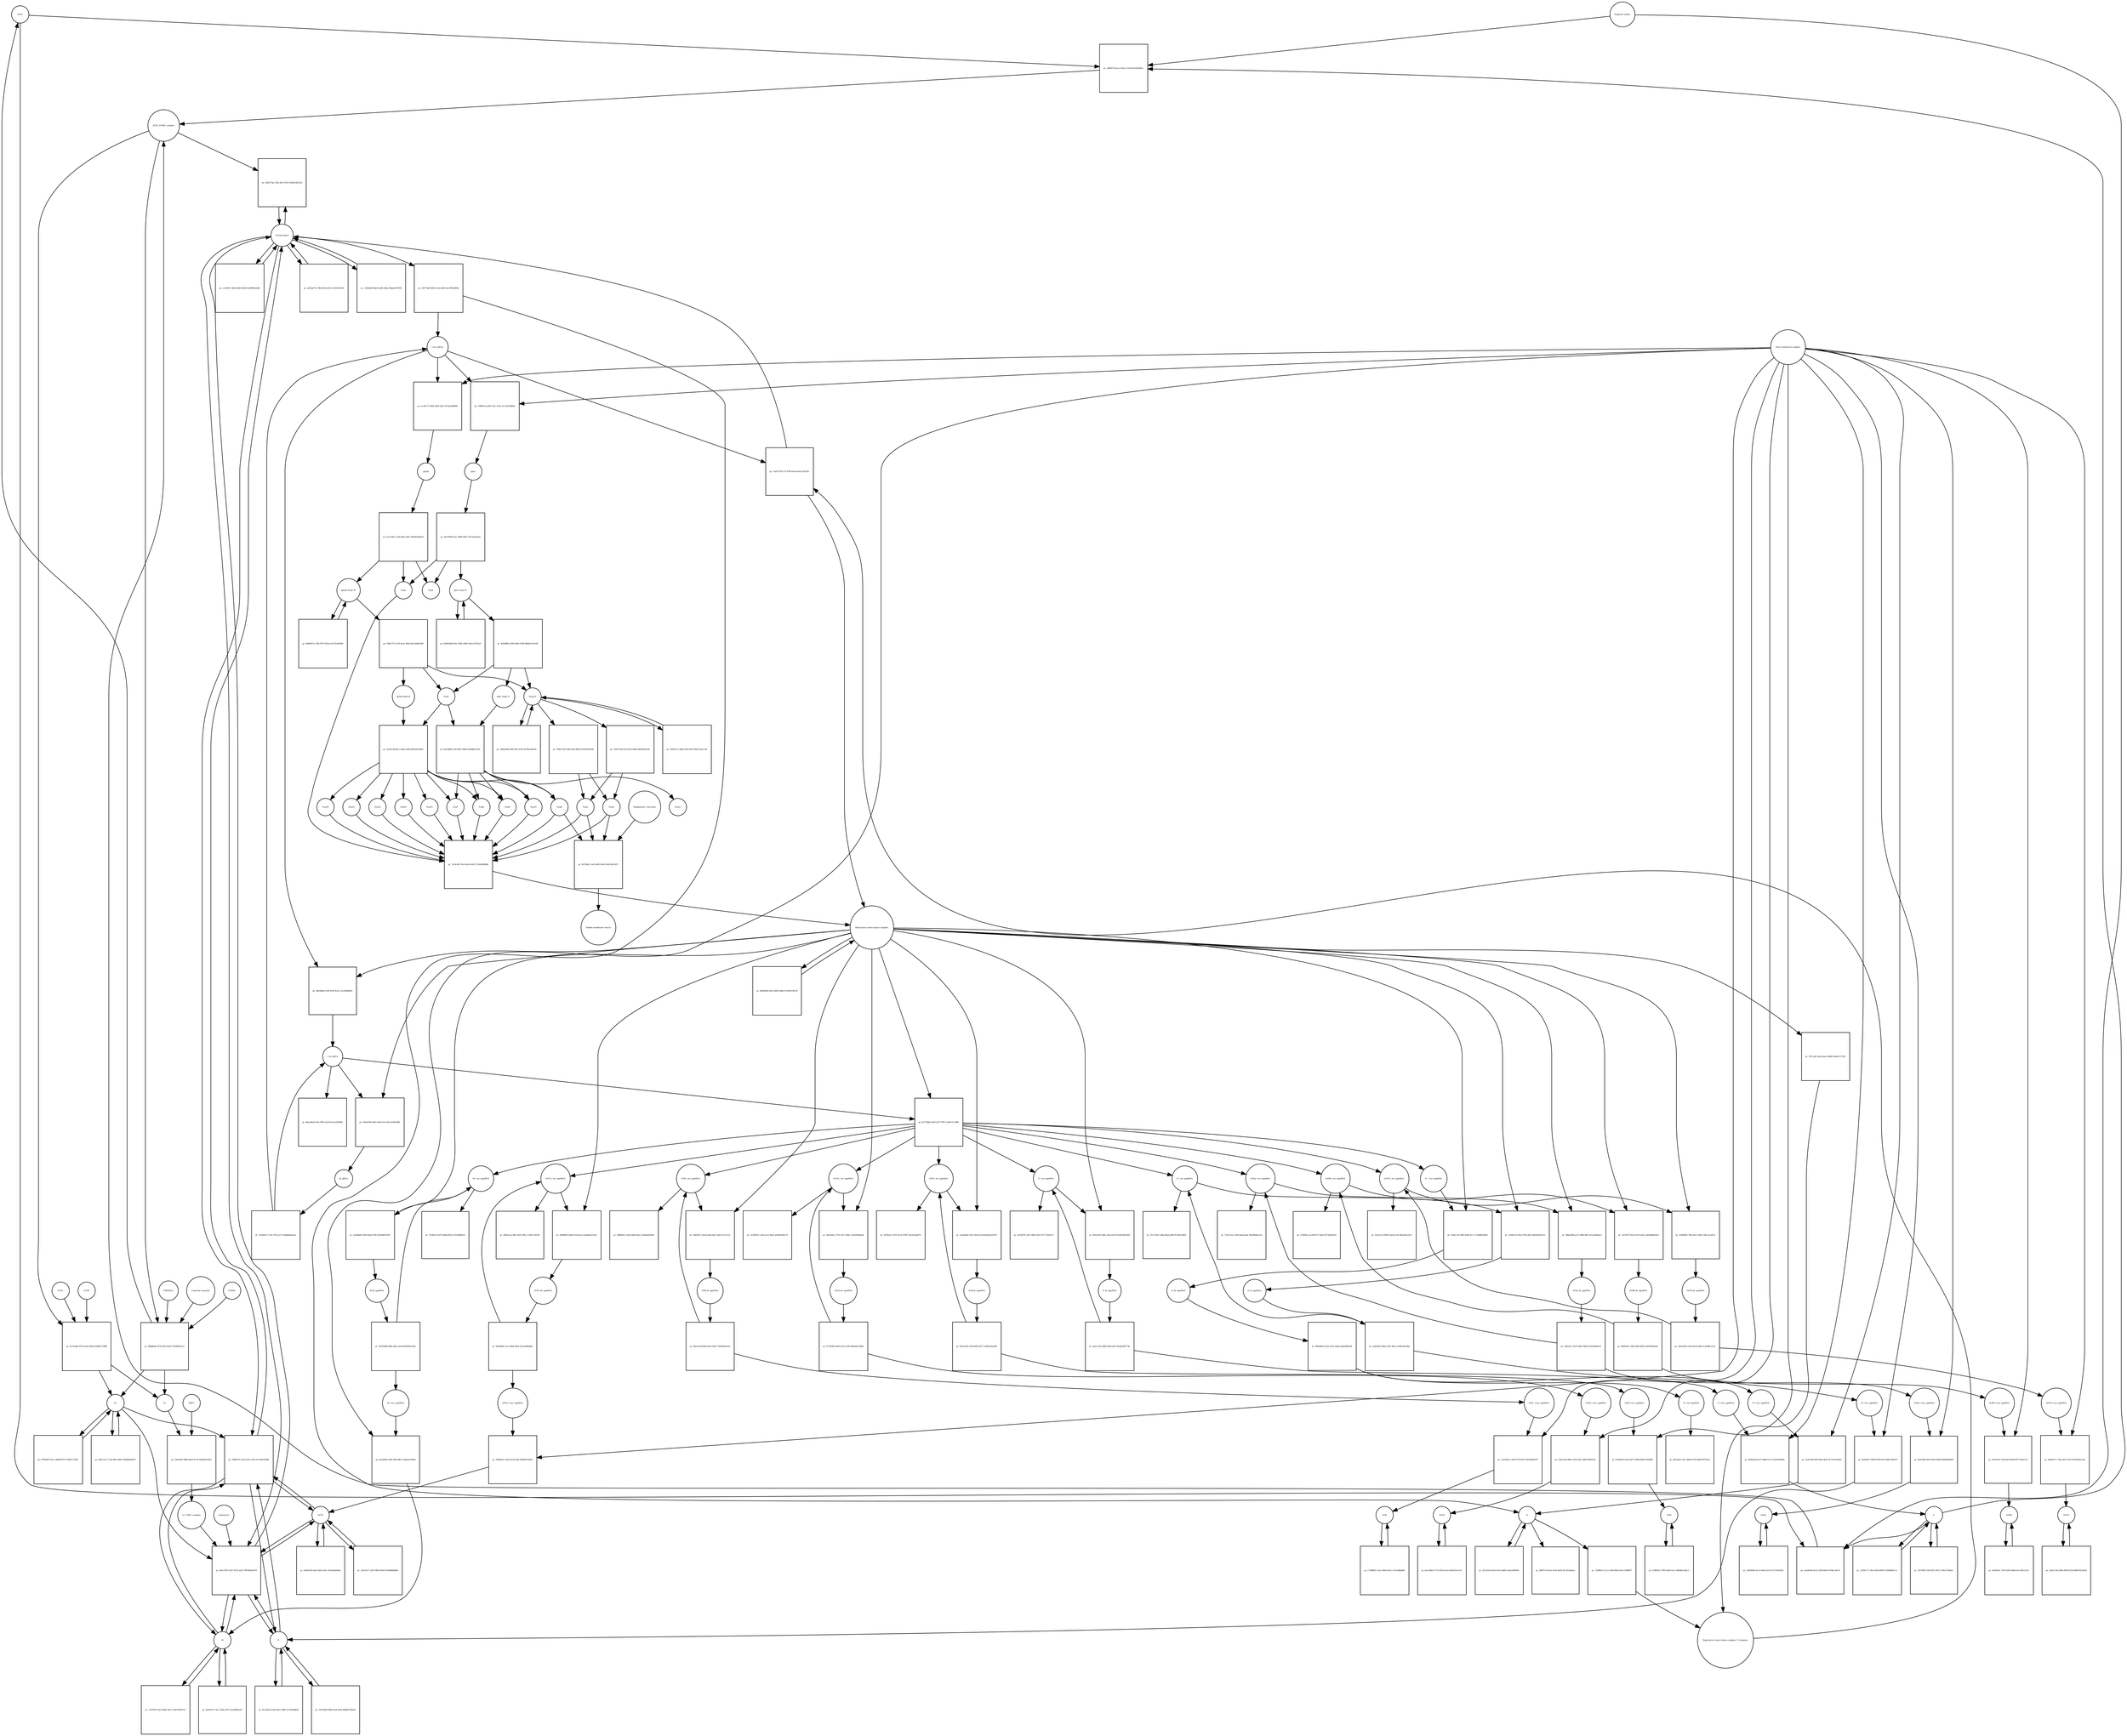 strict digraph  {
ACE2 [annotation="", bipartite=0, cls=macromolecule, fontsize=4, label=ACE2, shape=circle];
"pr_af969734-2ec2-40e3-a759-0431f5d834c1" [annotation="", bipartite=1, cls=process, fontsize=4, label="pr_af969734-2ec2-40e3-a759-0431f5d834c1", shape=square];
"ACE2_SPIKE complex" [annotation="", bipartite=0, cls=complex, fontsize=4, label="ACE2_SPIKE complex", shape=circle];
"Heparan sulfate" [annotation="urn_miriam_obo.chebi_CHEBI%3A28815", bipartite=0, cls="simple chemical", fontsize=4, label="Heparan sulfate", shape=circle];
S [annotation=urn_miriam_uniprot_P0DTC2, bipartite=0, cls=macromolecule, fontsize=4, label=S, shape=circle];
Nucleocapsid [annotation="urn_miriam_obo.go_GO%3A0019013", bipartite=0, cls=complex, fontsize=4, label=Nucleocapsid, shape=circle];
"pr_d3b5c74a-27ba-4fc3-9519-5d36ef3b1520" [annotation="", bipartite=1, cls=process, fontsize=4, label="pr_d3b5c74a-27ba-4fc3-9519-5d36ef3b1520", shape=square];
"pr_81121ddb-2704-4c04-9288-5294d3c73899" [annotation="", bipartite=1, cls=process, fontsize=4, label="pr_81121ddb-2704-4c04-9288-5294d3c73899", shape=square];
S2 [annotation=urn_miriam_interpro_IPR002552, bipartite=0, cls=macromolecule, fontsize=4, label=S2, shape=circle];
CTSB [annotation="", bipartite=0, cls=macromolecule, fontsize=4, label=CTSB, shape=circle];
CTSL [annotation="", bipartite=0, cls=macromolecule, fontsize=4, label=CTSL, shape=circle];
S1 [annotation=urn_miriam_interpro_IPR002551, bipartite=0, cls=macromolecule, fontsize=4, label=S1, shape=circle];
"pr_eaed6c46-be52-429f-bd0e-67f4bcc4fc1f" [annotation="", bipartite=1, cls=process, fontsize=4, label="pr_eaed6c46-be52-429f-bd0e-67f4bcc4fc1f", shape=square];
"pr_665cd705-c827-4703-ae03-7897b6d2a979" [annotation="", bipartite=1, cls=process, fontsize=4, label="pr_665cd705-c827-4703-ae03-7897b6d2a979", shape=square];
cholesterol [annotation="urn_miriam_obo.chebi_CHEBI%3A16113", bipartite=0, cls="simple chemical", fontsize=4, label=cholesterol, shape=circle];
"S1_NRP1 complex" [annotation="", bipartite=0, cls=complex, fontsize=4, label="S1_NRP1 complex", shape=circle];
E [annotation=urn_miriam_uniprot_P0DTC4, bipartite=0, cls=macromolecule, fontsize=4, label=E, shape=circle];
M [annotation=urn_miriam_uniprot_P0DTC5, bipartite=0, cls=macromolecule, fontsize=4, label=M, shape=circle];
Orf7a [annotation=urn_miriam_uniprot_P0DTC7, bipartite=0, cls=macromolecule, fontsize=4, label=Orf7a, shape=circle];
"pr_10577dd9-4842-41cb-a9a9-4ec9953f469d" [annotation="", bipartite=1, cls=process, fontsize=4, label="pr_10577dd9-4842-41cb-a9a9-4ec9953f469d", shape=square];
"(+)ss gRNA" [annotation=urn_miriam_refseq_NC_045512, bipartite=0, cls="nucleic acid feature", fontsize=4, label="(+)ss gRNA", shape=circle];
N [annotation=urn_miriam_uniprot_P0DTC9, bipartite=0, cls="macromolecule multimer", fontsize=4, label=N, shape=circle];
"pr_ae52de70-c780-4e56-ac02-3c922f9cf234" [annotation="", bipartite=1, cls=process, fontsize=4, label="pr_ae52de70-c780-4e56-ac02-3c922f9cf234", shape=square];
"pr_c358b260-0de9-4e06-a9de-296ab4167095" [annotation="", bipartite=1, cls=process, fontsize=4, label="pr_c358b260-0de9-4e06-a9de-296ab4167095", shape=square];
"pr_f40b7c59-fea5-4c8e-bef8-dcc5f33abeac" [annotation="", bipartite=1, cls=process, fontsize=4, label="pr_f40b7c59-fea5-4c8e-bef8-dcc5f33abeac", shape=square];
"pr_d1322acb-f4cd-451a-bb68-caa4ce6f9042" [annotation="", bipartite=1, cls=process, fontsize=4, label="pr_d1322acb-f4cd-451a-bb68-caa4ce6f9042", shape=square];
"N (+)ss sgmRNA" [annotation=urn_miriam_ncbigene_43740575, bipartite=0, cls="nucleic acid feature", fontsize=4, label="N (+)ss sgmRNA", shape=circle];
"pr_21e8c549-9fff-45de-bb2e-9c7615e3e4e2" [annotation="", bipartite=1, cls=process, fontsize=4, label="pr_21e8c549-9fff-45de-bb2e-9c7615e3e4e2", shape=square];
"Host translation complex" [annotation="urn_miriam_obo.go_GO%3A0070992", bipartite=0, cls=complex, fontsize=4, label="Host translation complex", shape=circle];
"pr_cc4b397c-8e9d-4481-9b28-9e3f99bcb428" [annotation="", bipartite=1, cls=process, fontsize=4, label="pr_cc4b397c-8e9d-4481-9b28-9e3f99bcb428", shape=square];
"pr_fdbb8bd9-3476-46cf-93e9-57836f065121" [annotation="", bipartite=1, cls=process, fontsize=4, label="pr_fdbb8bd9-3476-46cf-93e9-57836f065121", shape=square];
FURIN [annotation="", bipartite=0, cls=macromolecule, fontsize=4, label=FURIN, shape=circle];
TMPRSS2 [annotation="", bipartite=0, cls=macromolecule, fontsize=4, label=TMPRSS2, shape=circle];
"Camostat mesylate" [annotation="urn_miriam_pubchem.compound_2536", bipartite=0, cls="simple chemical", fontsize=4, label="Camostat mesylate", shape=circle];
"pr_079ed597-61ec-4688-b076-37b0d7c75bf1" [annotation="", bipartite=1, cls=process, fontsize=4, label="pr_079ed597-61ec-4688-b076-37b0d7c75bf1", shape=square];
"Replication transcription complex_N oligomer" [annotation="", bipartite=0, cls=complex, fontsize=4, label="Replication transcription complex_N oligomer", shape=circle];
"pr_7eaf7118-fc73-479f-81e8-ee93c3547d2c" [annotation="", bipartite=1, cls=process, fontsize=4, label="pr_7eaf7118-fc73-479f-81e8-ee93c3547d2c", shape=square];
"Replication transcription complex" [annotation="", bipartite=0, cls=complex, fontsize=4, label="Replication transcription complex", shape=circle];
"pr_7db92747-52a3-4cfe-a795-5c5cd451b680" [annotation="", bipartite=1, cls=process, fontsize=4, label="pr_7db92747-52a3-4cfe-a795-5c5cd451b680", shape=square];
"pr_d4bc151c-7c44-48a1-8691-065bfbe98355" [annotation="", bipartite=1, cls=process, fontsize=4, label="pr_d4bc151c-7c44-48a1-8691-065bfbe98355", shape=square];
"pp1a Nsp3-11" [annotation=urn_miriam_uniprot_P0DTC1, bipartite=0, cls=macromolecule, fontsize=4, label="pp1a Nsp3-11", shape=circle];
"pr_49168fb2-1083-44b2-929b-8d09e3c19c65" [annotation="", bipartite=1, cls=process, fontsize=4, label="pr_49168fb2-1083-44b2-929b-8d09e3c19c65", shape=square];
"pp1a Nsp6-11" [annotation=urn_miriam_uniprot_P0DTC1, bipartite=0, cls=macromolecule, fontsize=4, label="pp1a Nsp6-11", shape=circle];
"Nsp3-4" [annotation="urn_miriam_ncbiprotein_YP_009725299|urn_miriam_ncbiprotein_YP_009725300", bipartite=0, cls=macromolecule, fontsize=4, label="Nsp3-4", shape=circle];
Nsp5 [annotation=urn_miriam_ncbiprotein_YP_009725301, bipartite=0, cls="macromolecule multimer", fontsize=4, label=Nsp5, shape=circle];
"Endoplasmic reticulum" [annotation="urn_miriam_obo.go_GO%3A0005783", bipartite=0, cls=complex, fontsize=4, label="Endoplasmic reticulum", shape=circle];
"pr_9cf33bd1-1a45-4f45-99cd-2e9c55bc9257" [annotation="", bipartite=1, cls=process, fontsize=4, label="pr_9cf33bd1-1a45-4f45-99cd-2e9c55bc9257", shape=square];
"Double-membrane vesicle" [annotation="urn_miriam_obo.go_GO%3A0039718", bipartite=0, cls=complex, fontsize=4, label="Double-membrane vesicle", shape=circle];
Nsp4 [annotation=urn_miriam_ncbiprotein_YP_009725300, bipartite=0, cls=macromolecule, fontsize=4, label=Nsp4, shape=circle];
Nsp3 [annotation=urn_miriam_ncbiprotein_YP_009725299, bipartite=0, cls=macromolecule, fontsize=4, label=Nsp3, shape=circle];
Nsp6 [annotation=urn_miriam_ncbiprotein_YP_009725302, bipartite=0, cls=macromolecule, fontsize=4, label=Nsp6, shape=circle];
"pr_636454e8-b10c-4582-9366-35fa1c5931e9" [annotation="", bipartite=1, cls=process, fontsize=4, label="pr_636454e8-b10c-4582-9366-35fa1c5931e9", shape=square];
"pr_25e851c1-4a89-4102-8e95-80cd7cdccc6f" [annotation="", bipartite=1, cls=process, fontsize=4, label="pr_25e851c1-4a89-4102-8e95-80cd7cdccc6f", shape=square];
"pp1ab Nsp3-16" [annotation=urn_miriam_uniprot_P0DTD1, bipartite=0, cls=macromolecule, fontsize=4, label="pp1ab Nsp3-16", shape=circle];
"pr_8b44f47e-752b-4797-823e-ee1741d36309" [annotation="", bipartite=1, cls=process, fontsize=4, label="pr_8b44f47e-752b-4797-823e-ee1741d36309", shape=square];
"pr_f3b0c737-ee76-4c4c-9456-dd11de9fcd30" [annotation="", bipartite=1, cls=process, fontsize=4, label="pr_f3b0c737-ee76-4c4c-9456-dd11de9fcd30", shape=square];
"pp1ab nsp6-16" [annotation=urn_miriam_uniprot_P0DTD1, bipartite=0, cls=macromolecule, fontsize=4, label="pp1ab nsp6-16", shape=circle];
"pr_17d79e97-decf-4bd1-8dc5-35b57d4387c0" [annotation="", bipartite=1, cls=process, fontsize=4, label="pr_17d79e97-decf-4bd1-8dc5-35b57d4387c0", shape=square];
"pr_8c35ebcd-a3b5-4631-980f-cfc5f5b9d649" [annotation="", bipartite=1, cls=process, fontsize=4, label="pr_8c35ebcd-a3b5-4631-980f-cfc5f5b9d649", shape=square];
"pr_7d37ff4b-7a6f-4b72-8f12-759e27028efc" [annotation="", bipartite=1, cls=process, fontsize=4, label="pr_7d37ff4b-7a6f-4b72-8f12-759e27028efc", shape=square];
"pr_da932557-3ac7-44fa-a875-4e22f8f4eab7" [annotation="", bipartite=1, cls=process, fontsize=4, label="pr_da932557-3ac7-44fa-a875-4e22f8f4eab7", shape=square];
"pr_53f75b4b-9d98-42a8-a65b-4d6bb795fd3b" [annotation="", bipartite=1, cls=process, fontsize=4, label="pr_53f75b4b-9d98-42a8-a65b-4d6bb795fd3b", shape=square];
"pr_c22f4e77-c36a-4584-b094-533084d83cc3" [annotation="", bipartite=1, cls=process, fontsize=4, label="pr_c22f4e77-c36a-4584-b094-533084d83cc3", shape=square];
"pr_a99a9163-bea0-4bf2-af0c-e0330abd5464" [annotation="", bipartite=1, cls=process, fontsize=4, label="pr_a99a9163-bea0-4bf2-af0c-e0330abd5464", shape=square];
Orf6 [annotation=urn_miriam_uniprot_P0DTC6, bipartite=0, cls=macromolecule, fontsize=4, label=Orf6, shape=circle];
"pr_c7468693-12ae-4004-9c65-c7e1ed8dd60f" [annotation="", bipartite=1, cls=process, fontsize=4, label="pr_c7468693-12ae-4004-9c65-c7e1ed8dd60f", shape=square];
Orf3a [annotation=urn_miriam_uniprot_P0DTC3, bipartite=0, cls=macromolecule, fontsize=4, label=Orf3a, shape=circle];
"pr_22d2660d-2a7a-4450-a216-cf7c35363b52" [annotation="", bipartite=1, cls=process, fontsize=4, label="pr_22d2660d-2a7a-4450-a216-cf7c35363b52", shape=square];
Orf8 [annotation=urn_miriam_uniprot_P0DTC8, bipartite=0, cls=macromolecule, fontsize=4, label=Orf8, shape=circle];
"pr_fcd8d525-7003-4e09-9cac-8b586ecdd2c3" [annotation="", bipartite=1, cls=process, fontsize=4, label="pr_fcd8d525-7003-4e09-9cac-8b586ecdd2c3", shape=square];
Orf9b [annotation=urn_miriam_uniprot_P0DTD2, bipartite=0, cls=macromolecule, fontsize=4, label=Orf9b, shape=circle];
"pr_0e90ef4c-7363-4295-9bbd-42cc9b51553c" [annotation="", bipartite=1, cls=process, fontsize=4, label="pr_0e90ef4c-7363-4295-9bbd-42cc9b51553c", shape=square];
Orf14 [annotation=urn_miriam_uniprot_P0DTD3, bipartite=0, cls=macromolecule, fontsize=4, label=Orf14, shape=circle];
"pr_beca40b2-5715-4d76-bce0-6efb16cdc1d7" [annotation="", bipartite=1, cls=process, fontsize=4, label="pr_beca40b2-5715-4d76-bce0-6efb16cdc1d7", shape=square];
Orf7b [annotation=urn_miriam_uniprot_P0DTD8, bipartite=0, cls=macromolecule, fontsize=4, label=Orf7b, shape=circle];
"pr_202ecc0b-2849-4929-815b-4d997d53e82d" [annotation="", bipartite=1, cls=process, fontsize=4, label="pr_202ecc0b-2849-4929-815b-4d997d53e82d", shape=square];
"pr_51be25c7-a587-4f69-9629-b3358b8bb8bb" [annotation="", bipartite=1, cls=process, fontsize=4, label="pr_51be25c7-a587-4f69-9629-b3358b8bb8bb", shape=square];
"M (+)ss sgmRNA" [annotation="", bipartite=0, cls="nucleic acid feature", fontsize=4, label="M (+)ss sgmRNA", shape=circle];
"pr_de3aab42-ab0f-4b56-8ff1-2e40aea19904" [annotation="", bipartite=1, cls=process, fontsize=4, label="pr_de3aab42-ab0f-4b56-8ff1-2e40aea19904", shape=square];
"E (+)ss sgmRNA" [annotation="", bipartite=0, cls="nucleic acid feature", fontsize=4, label="E (+)ss sgmRNA", shape=circle];
"pr_01b20fe7-09d9-47b9-8cef-49ff2c9ef187" [annotation="", bipartite=1, cls=process, fontsize=4, label="pr_01b20fe7-09d9-47b9-8cef-49ff2c9ef187", shape=square];
"S (+)ss sgmRNA" [annotation="", bipartite=0, cls="nucleic acid feature", fontsize=4, label="S (+)ss sgmRNA", shape=circle];
"pr_4506a4ad-fa97-4d68-a7ec-0c091f4694dc" [annotation="", bipartite=1, cls=process, fontsize=4, label="pr_4506a4ad-fa97-4d68-a7ec-0c091f4694dc", shape=square];
"Orf7a (+)ss sgmRNA" [annotation="", bipartite=0, cls="nucleic acid feature", fontsize=4, label="Orf7a (+)ss sgmRNA", shape=circle];
"pr_39ebb5a7-24e4-412b-a4f5-0664db7ab6f3" [annotation="", bipartite=1, cls=process, fontsize=4, label="pr_39ebb5a7-24e4-412b-a4f5-0664db7ab6f3", shape=square];
"Orf6  (+)ss sgmRNA" [annotation="", bipartite=0, cls="nucleic acid feature", fontsize=4, label="Orf6  (+)ss sgmRNA", shape=circle];
"pr_c1b109dc-c306-473f-b203-3383e99af597" [annotation="", bipartite=1, cls=process, fontsize=4, label="pr_c1b109dc-c306-473f-b203-3383e99af597", shape=square];
"Orf3a (+)ss sgmRNA" [annotation="", bipartite=0, cls="nucleic acid feature", fontsize=4, label="Orf3a (+)ss sgmRNA", shape=circle];
"pr_b5aa3f64-dc6f-4050-9848-baf6fb9d5f68" [annotation="", bipartite=1, cls=process, fontsize=4, label="pr_b5aa3f64-dc6f-4050-9848-baf6fb9d5f68", shape=square];
"Orf8 (+)ss sgmRNA" [annotation="", bipartite=0, cls="nucleic acid feature", fontsize=4, label="Orf8 (+)ss sgmRNA", shape=circle];
"pr_bc6e99a2-61be-4d77-ad9d-f68512018909" [annotation="", bipartite=1, cls=process, fontsize=4, label="pr_bc6e99a2-61be-4d77-ad9d-f68512018909", shape=square];
"Orf9b (+)ss sgmRNA" [annotation="", bipartite=0, cls="nucleic acid feature", fontsize=4, label="Orf9b (+)ss sgmRNA", shape=circle];
"pr_2fc6ce95-1108-447b-8b3b-ff772a22ccfe" [annotation="", bipartite=1, cls=process, fontsize=4, label="pr_2fc6ce95-1108-447b-8b3b-ff772a22ccfe", shape=square];
"Orf14 (+)ss sgmRNA" [annotation="", bipartite=0, cls="nucleic acid feature", fontsize=4, label="Orf14 (+)ss sgmRNA", shape=circle];
"pr_e3bcc4a5-88dc-41e0-a0e1-66627850e301" [annotation="", bipartite=1, cls=process, fontsize=4, label="pr_e3bcc4a5-88dc-41e0-a0e1-66627850e301", shape=square];
"Orf7b (+)ss sgmRNA" [annotation="", bipartite=0, cls="nucleic acid feature", fontsize=4, label="Orf7b (+)ss sgmRNA", shape=circle];
"pr_564262c7-736a-4b21-87f2-0e323861a7ad" [annotation="", bipartite=1, cls=process, fontsize=4, label="pr_564262c7-736a-4b21-87f2-0e323861a7ad", shape=square];
"(-)ss gRNA" [annotation=urn_miriam_refseq_NC_045512, bipartite=0, cls="nucleic acid feature", fontsize=4, label="(-)ss gRNA", shape=circle];
"pr_ddac86a4-910a-4f92-ae50-01eea18208fd" [annotation="", bipartite=1, cls=process, fontsize=4, label="pr_ddac86a4-910a-4f92-ae50-01eea18208fd", shape=square];
"pr_7204847a-12c1-4180-8b29-6fe12140bf97" [annotation="", bipartite=1, cls=process, fontsize=4, label="pr_7204847a-12c1-4180-8b29-6fe12140bf97", shape=square];
"pr_0bb3dfbd-c938-4c8f-912e-c2a14f69d822" [annotation="", bipartite=1, cls=process, fontsize=4, label="pr_0bb3dfbd-c938-4c8f-912e-c2a14f69d822", shape=square];
"M (-)ss sgmRNA" [annotation=urn_miriam_ncbigene_43740571, bipartite=0, cls="nucleic acid feature", fontsize=4, label="M (-)ss sgmRNA", shape=circle];
"pr_119461c0-ef78-4bbd-8f56-c031408ffbc9" [annotation="", bipartite=1, cls=process, fontsize=4, label="pr_119461c0-ef78-4bbd-8f56-c031408ffbc9", shape=square];
"E (-)ss sgmRNA" [annotation=urn_miriam_ncbigene_43740570, bipartite=0, cls="nucleic acid feature", fontsize=4, label="E (-)ss sgmRNA", shape=circle];
"pr_05173635-cdbb-483d-a80f-ff7ef9e16d63" [annotation="", bipartite=1, cls=process, fontsize=4, label="pr_05173635-cdbb-483d-a80f-ff7ef9e16d63", shape=square];
"S (-)ss sgmRNA" [annotation="", bipartite=0, cls="nucleic acid feature", fontsize=4, label="S (-)ss sgmRNA", shape=circle];
"pr_4c02d79c-b2f1-49b5-941d-7fc775d41617" [annotation="", bipartite=1, cls=process, fontsize=4, label="pr_4c02d79c-b2f1-49b5-941d-7fc775d41617", shape=square];
"Orf7a (-)ss sgmRNA" [annotation="", bipartite=0, cls="nucleic acid feature", fontsize=4, label="Orf7a (-)ss sgmRNA", shape=circle];
"pr_9b82a1ee-8f9c-4655-8fbc-cc9bcc3363f2" [annotation="", bipartite=1, cls=process, fontsize=4, label="pr_9b82a1ee-8f9c-4655-8fbc-cc9bcc3363f2", shape=square];
"Orf6 (-)ss sgmRNA" [annotation="", bipartite=0, cls="nucleic acid feature", fontsize=4, label="Orf6 (-)ss sgmRNA", shape=circle];
"pr_9d9b66c5-a2bf-4466-90ea-1b5debe8369a" [annotation="", bipartite=1, cls=process, fontsize=4, label="pr_9d9b66c5-a2bf-4466-90ea-1b5debe8369a", shape=square];
"Orf3a (-)ss sgmRNA" [annotation="", bipartite=0, cls="nucleic acid feature", fontsize=4, label="Orf3a (-)ss sgmRNA", shape=circle];
"pr_752a7e1a-c100-4aa6-be0e-58e96b4da14a" [annotation="", bipartite=1, cls=process, fontsize=4, label="pr_752a7e1a-c100-4aa6-be0e-58e96b4da14a", shape=square];
"Orf8 (-)ss sgmRNA" [annotation="", bipartite=0, cls="nucleic acid feature", fontsize=4, label="Orf8 (-)ss sgmRNA", shape=circle];
"pr_3016b2cc-097f-41c6-9789-7be5502e4079" [annotation="", bipartite=1, cls=process, fontsize=4, label="pr_3016b2cc-097f-41c6-9789-7be5502e4079", shape=square];
"Orf9b (-)ss sgmRNA" [annotation="", bipartite=0, cls="nucleic acid feature", fontsize=4, label="Orf9b (-)ss sgmRNA", shape=circle];
"pr_e7695bc2-ecd8-4f71-b4af-6273f2fa8291" [annotation="", bipartite=1, cls=process, fontsize=4, label="pr_e7695bc2-ecd8-4f71-b4af-6273f2fa8291", shape=square];
"Orf14 (-)ss sgmRNA" [annotation="", bipartite=0, cls="nucleic acid feature", fontsize=4, label="Orf14 (-)ss sgmRNA", shape=circle];
"pr_015d9591-ca90-4ca3-9b35-ae9b43d94174" [annotation="", bipartite=1, cls=process, fontsize=4, label="pr_015d9591-ca90-4ca3-9b35-ae9b43d94174", shape=square];
"Orf7b (-)ss sgmRNA" [annotation="", bipartite=0, cls="nucleic acid feature", fontsize=4, label="Orf7b (-)ss sgmRNA", shape=circle];
"pr_5e161c23-9869-42a0-bc38-3be28a3e2fa7" [annotation="", bipartite=1, cls=process, fontsize=4, label="pr_5e161c23-9869-42a0-bc38-3be28a3e2fa7", shape=square];
"pr_5444e938-3bb2-4ef4-bce4-56ce43422d69" [annotation="", bipartite=1, cls=process, fontsize=4, label="pr_5444e938-3bb2-4ef4-bce4-56ce43422d69", shape=square];
"ds gRNA" [annotation=urn_miriam_refseq_NC_045512, bipartite=0, cls="nucleic acid feature", fontsize=4, label="ds gRNA", shape=circle];
"pr_a14e88df-9399-4a6d-97bb-28258bb79259" [annotation="", bipartite=1, cls=process, fontsize=4, label="pr_a14e88df-9399-4a6d-97bb-28258bb79259", shape=square];
"M ds sgmRNA" [annotation="", bipartite=0, cls="nucleic acid feature", fontsize=4, label="M ds sgmRNA", shape=circle];
"pr_ca94fc18-5632-4708-af82-8d43e6d32210" [annotation="", bipartite=1, cls=process, fontsize=4, label="pr_ca94fc18-5632-4708-af82-8d43e6d32210", shape=square];
"E ds sgmRNA" [annotation="", bipartite=0, cls="nucleic acid feature", fontsize=4, label="E ds sgmRNA", shape=circle];
"pr_82831d55-8b6c-4b1d-a67d-62081d632d62" [annotation="", bipartite=1, cls=process, fontsize=4, label="pr_82831d55-8b6c-4b1d-a67d-62081d632d62", shape=square];
"S ds sgmRNA" [annotation="", bipartite=0, cls="nucleic acid feature", fontsize=4, label="S ds sgmRNA", shape=circle];
"pr_d49698f3-b440-4533-be1e-4a4da9e319a2" [annotation="", bipartite=1, cls=process, fontsize=4, label="pr_d49698f3-b440-4533-be1e-4a4da9e319a2", shape=square];
"Orf7a ds sgmRNA" [annotation="", bipartite=0, cls="nucleic acid feature", fontsize=4, label="Orf7a ds sgmRNA", shape=circle];
"pr_58d3d571-dea8-4def-bda7-4d97c2217e33" [annotation="", bipartite=1, cls=process, fontsize=4, label="pr_58d3d571-dea8-4def-bda7-4d97c2217e33", shape=square];
"Orf6 ds sgmRNA" [annotation="", bipartite=0, cls="nucleic acid feature", fontsize=4, label="Orf6 ds sgmRNA", shape=circle];
"pr_608a2098-ac67-48b6-bfff-3a1e62db2bc2" [annotation="", bipartite=1, cls=process, fontsize=4, label="pr_608a2098-ac67-48b6-bfff-3a1e62db2bc2", shape=square];
"Orf3a ds sgmRNA" [annotation="", bipartite=0, cls="nucleic acid feature", fontsize=4, label="Orf3a ds sgmRNA", shape=circle];
"pr_a3ad56e8-2391-4418-a1d4-840fa2b33879" [annotation="", bipartite=1, cls=process, fontsize=4, label="pr_a3ad56e8-2391-4418-a1d4-840fa2b33879", shape=square];
"Orf8 ds sgmRNA" [annotation="", bipartite=0, cls="nucleic acid feature", fontsize=4, label="Orf8 ds sgmRNA", shape=circle];
"pr_c021f973-6a16-4193-bbc3-2d5646b82ab5" [annotation="", bipartite=1, cls=process, fontsize=4, label="pr_c021f973-6a16-4193-bbc3-2d5646b82ab5", shape=square];
"Orf9b ds sgmRNA" [annotation="", bipartite=0, cls="nucleic acid feature", fontsize=4, label="Orf9b ds sgmRNA", shape=circle];
"pr_49e5ebc2-379c-43c7-bbdc-3a5926904a6e" [annotation="", bipartite=1, cls=process, fontsize=4, label="pr_49e5ebc2-379c-43c7-bbdc-3a5926904a6e", shape=square];
"Orf14 ds sgmRNA" [annotation="", bipartite=0, cls="nucleic acid feature", fontsize=4, label="Orf14 ds sgmRNA", shape=circle];
"pr_324690f0-73b6-40c5-8961-2dfc31cafe1e" [annotation="", bipartite=1, cls=process, fontsize=4, label="pr_324690f0-73b6-40c5-8961-2dfc31cafe1e", shape=square];
"Orf7b ds sgmRNA" [annotation="", bipartite=0, cls="nucleic acid feature", fontsize=4, label="Orf7b ds sgmRNA", shape=circle];
"pr_5524b9c2-7cdc-4702-a17e-5b8dddaab5ac" [annotation="", bipartite=1, cls=process, fontsize=4, label="pr_5524b9c2-7cdc-4702-a17e-5b8dddaab5ac", shape=square];
"pr_38793089-9468-440c-aef0-8059995a19ae" [annotation="", bipartite=1, cls=process, fontsize=4, label="pr_38793089-9468-440c-aef0-8059995a19ae", shape=square];
"pr_aade9d33-30bc-4541-96a1-5c6bb32b23ba" [annotation="", bipartite=1, cls=process, fontsize=4, label="pr_aade9d33-30bc-4541-96a1-5c6bb32b23ba", shape=square];
"pr_da2ce72e-a88d-450d-a4cf-9eabe26d7730" [annotation="", bipartite=1, cls=process, fontsize=4, label="pr_da2ce72e-a88d-450d-a4cf-9eabe26d7730", shape=square];
"pr_8e96fdbe-2ca1-48f4-9d34-1021a680bdd4" [annotation="", bipartite=1, cls=process, fontsize=4, label="pr_8e96fdbe-2ca1-48f4-9d34-1021a680bdd4", shape=square];
"pr_06acb7a9-fb04-42a3-96f3-7365909a5a54" [annotation="", bipartite=1, cls=process, fontsize=4, label="pr_06acb7a9-fb04-42a3-96f3-7365909a5a54", shape=square];
"pr_1df2a2c1-2b75-4906-9b95-a52fe83bb310" [annotation="", bipartite=1, cls=process, fontsize=4, label="pr_1df2a2c1-2b75-4906-9b95-a52fe83bb310", shape=square];
"pr_bd7a35f9-c538-4462-b477-c60d3a42e440" [annotation="", bipartite=1, cls=process, fontsize=4, label="pr_bd7a35f9-c538-4462-b477-c60d3a42e440", shape=square];
"pr_86905ea1-20b5-462f-8993-aef676d5b5ad" [annotation="", bipartite=1, cls=process, fontsize=4, label="pr_86905ea1-20b5-462f-8993-aef676d5b5ad", shape=square];
"pr_b7781865-f8d3-473e-a599-9b92b9153889" [annotation="", bipartite=1, cls=process, fontsize=4, label="pr_b7781865-f8d3-473e-a599-9b92b9153889", shape=square];
"pr_3edc9818-ced4-4e56-b085-5c564f8c37cb" [annotation="", bipartite=1, cls=process, fontsize=4, label="pr_3edc9818-ced4-4e56-b085-5c564f8c37cb", shape=square];
"N  (-)ss sgmRNA" [annotation=urn_miriam_ncbigene_43740575, bipartite=0, cls="nucleic acid feature", fontsize=4, label="N  (-)ss sgmRNA", shape=circle];
"pr_91dec13e-0f60-4a98-81c1-57a888029bb1" [annotation="", bipartite=1, cls=process, fontsize=4, label="pr_91dec13e-0f60-4a98-81c1-57a888029bb1", shape=square];
"N ds sgmRNA" [annotation="", bipartite=0, cls="nucleic acid feature", fontsize=4, label="N ds sgmRNA", shape=circle];
"pr_d083d0e8-e32a-4310-abbb-aedb39fb5f28" [annotation="", bipartite=1, cls=process, fontsize=4, label="pr_d083d0e8-e32a-4310-abbb-aedb39fb5f28", shape=square];
"N (-)ss sgmRNA" [annotation="", bipartite=0, cls="nucleic acid feature", fontsize=4, label="N (-)ss sgmRNA", shape=circle];
pp1ab [annotation=urn_miriam_uniprot_P0DTD1, bipartite=0, cls=macromolecule, fontsize=4, label=pp1ab, shape=circle];
"pr_bca716bc-ee7b-48dc-bebc-983581d66a03" [annotation="", bipartite=1, cls=process, fontsize=4, label="pr_bca716bc-ee7b-48dc-bebc-983581d66a03", shape=square];
Nsp2 [annotation=urn_miriam_ncbiprotein_YP_009725298, bipartite=0, cls=macromolecule, fontsize=4, label=Nsp2, shape=circle];
Nsp1 [annotation=urn_miriam_ncbiprotein_YP_009725297, bipartite=0, cls=macromolecule, fontsize=4, label=Nsp1, shape=circle];
pp1a [annotation=urn_miriam_uniprot_P0DTC1, bipartite=0, cls=macromolecule, fontsize=4, label=pp1a, shape=circle];
"pr_56e7f090-0eec-4d00-9b7b-78110eafeb3a" [annotation="", bipartite=1, cls=process, fontsize=4, label="pr_56e7f090-0eec-4d00-9b7b-78110eafeb3a", shape=square];
"pr_54babe0b-638f-4f5e-b7da-5878eaaf61d2" [annotation="", bipartite=1, cls=process, fontsize=4, label="pr_54babe0b-638f-4f5e-b7da-5878eaaf61d2", shape=square];
"pr_c426c7b4-afc8-4532-b6b6-4852f6421af5" [annotation="", bipartite=1, cls=process, fontsize=4, label="pr_c426c7b4-afc8-4532-b6b6-4852f6421af5", shape=square];
"pr_07b617e8-51d8-4a28-8698-5c931d1618d2" [annotation="", bipartite=1, cls=process, fontsize=4, label="pr_07b617e8-51d8-4a28-8698-5c931d1618d2", shape=square];
"pr_fea1d084-2cf4-4641-82bb-91b6dbcf1926" [annotation="", bipartite=1, cls=process, fontsize=4, label="pr_fea1d084-2cf4-4641-82bb-91b6dbcf1926", shape=square];
Nsp7 [annotation=urn_miriam_ncbiprotein_YP_009725303, bipartite=0, cls=macromolecule, fontsize=4, label=Nsp7, shape=circle];
Nsp8 [annotation=urn_miriam_ncbiprotein_YP_009725304, bipartite=0, cls=macromolecule, fontsize=4, label=Nsp8, shape=circle];
Nsp9 [annotation=urn_miriam_ncbiprotein_YP_009725305, bipartite=0, cls=macromolecule, fontsize=4, label=Nsp9, shape=circle];
Nsp10 [annotation=urn_miriam_ncbiprotein_YP_009725306, bipartite=0, cls=macromolecule, fontsize=4, label=Nsp10, shape=circle];
Nsp11 [annotation=urn_miriam_ncbiprotein_YP_009725312, bipartite=0, cls=macromolecule, fontsize=4, label=Nsp11, shape=circle];
"pr_aeef5c49-b4cc-4dbe-a0fd-e655ab524d5e" [annotation="", bipartite=1, cls=process, fontsize=4, label="pr_aeef5c49-b4cc-4dbe-a0fd-e655ab524d5e", shape=square];
Nsp13 [annotation=urn_miriam_ncbiprotein_YP_009725308, bipartite=0, cls=macromolecule, fontsize=4, label=Nsp13, shape=circle];
Nsp12 [annotation=urn_miriam_ncbiprotein_YP_009725307, bipartite=0, cls=macromolecule, fontsize=4, label=Nsp12, shape=circle];
Nsp16 [annotation=urn_miriam_ncbiprotein_YP_009725311, bipartite=0, cls=macromolecule, fontsize=4, label=Nsp16, shape=circle];
Nsp15 [annotation=urn_miriam_ncbiprotein_YP_009725310, bipartite=0, cls=macromolecule, fontsize=4, label=Nsp15, shape=circle];
Nsp14 [annotation=urn_miriam_ncbiprotein_YP_009725309, bipartite=0, cls=macromolecule, fontsize=4, label=Nsp14, shape=circle];
"pr_7ac9c4b7-91e3-4e30-a0e7-f2166c6f8b06" [annotation="", bipartite=1, cls=process, fontsize=4, label="pr_7ac9c4b7-91e3-4e30-a0e7-f2166c6f8b06", shape=square];
"pr_e398b7ea-b041-4fc1-9c3e-2cc91e4368d4" [annotation="", bipartite=1, cls=process, fontsize=4, label="pr_e398b7ea-b041-4fc1-9c3e-2cc91e4368d4", shape=square];
"pr_e1c4fc71-0482-4b24-be21-6f13aed9894b" [annotation="", bipartite=1, cls=process, fontsize=4, label="pr_e1c4fc71-0482-4b24-be21-6f13aed9894b", shape=square];
"pr_a6fc4eaf-c0ec-4b69-b726-d5bd75975ac6" [annotation="", bipartite=1, cls=process, fontsize=4, label="pr_a6fc4eaf-c0ec-4b69-b726-d5bd75975ac6", shape=square];
"pr_86ba8b56-da76-4605-a8be-872d39139c58" [annotation="", bipartite=1, cls=process, fontsize=4, label="pr_86ba8b56-da76-4605-a8be-872d39139c58", shape=square];
"pr_3675cdf1-ab1d-46ca-840b-956e4e717f45" [annotation="", bipartite=1, cls=process, fontsize=4, label="pr_3675cdf1-ab1d-46ca-840b-956e4e717f45", shape=square];
"pr_0e77ddda-5b43-4e77-9ff7-e1dde71a7886" [annotation="", bipartite=1, cls=process, fontsize=4, label="pr_0e77ddda-5b43-4e77-9ff7-e1dde71a7886", shape=square];
"pr_cb4cf6e0-4866-46a9-9178-5a6e6d1e42b1" [annotation="", bipartite=1, cls=process, fontsize=4, label="pr_cb4cf6e0-4866-46a9-9178-5a6e6d1e42b1", shape=square];
NRP1 [annotation="", bipartite=0, cls=macromolecule, fontsize=4, label=NRP1, shape=circle];
ACE2 -> "pr_af969734-2ec2-40e3-a759-0431f5d834c1"  [annotation="", interaction_type=consumption];
ACE2 -> "pr_eaed6c46-be52-429f-bd0e-67f4bcc4fc1f"  [annotation="", interaction_type=consumption];
"pr_af969734-2ec2-40e3-a759-0431f5d834c1" -> "ACE2_SPIKE complex"  [annotation="", interaction_type=production];
"ACE2_SPIKE complex" -> "pr_d3b5c74a-27ba-4fc3-9519-5d36ef3b1520"  [annotation="urn_miriam_pubmed_32142651|urn_miriam_pubmed_32094589|urn_miriam_taxonomy_2697049", interaction_type=stimulation];
"ACE2_SPIKE complex" -> "pr_81121ddb-2704-4c04-9288-5294d3c73899"  [annotation="", interaction_type=consumption];
"ACE2_SPIKE complex" -> "pr_fdbb8bd9-3476-46cf-93e9-57836f065121"  [annotation="", interaction_type=consumption];
"Heparan sulfate" -> "pr_af969734-2ec2-40e3-a759-0431f5d834c1"  [annotation="urn_miriam_pubmed_32142651|urn_miriam_pubmed_32094589|urn_miriam_taxonomy_2697049|urn_miriam_pubmed_32970989", interaction_type=stimulation];
"Heparan sulfate" -> "pr_eaed6c46-be52-429f-bd0e-67f4bcc4fc1f"  [annotation="urn_miriam_pubmed_32142651|urn_miriam_pubmed_32094589|urn_miriam_taxonomy_2697049|urn_miriam_pubmed_32155444|urn_miriam_pubmed_32970989", interaction_type=stimulation];
S -> "pr_af969734-2ec2-40e3-a759-0431f5d834c1"  [annotation="", interaction_type=consumption];
S -> "pr_eaed6c46-be52-429f-bd0e-67f4bcc4fc1f"  [annotation="", interaction_type=consumption];
S -> "pr_7d37ff4b-7a6f-4b72-8f12-759e27028efc"  [annotation="", interaction_type=consumption];
S -> "pr_c22f4e77-c36a-4584-b094-533084d83cc3"  [annotation="", interaction_type=consumption];
Nucleocapsid -> "pr_d3b5c74a-27ba-4fc3-9519-5d36ef3b1520"  [annotation="", interaction_type=consumption];
Nucleocapsid -> "pr_665cd705-c827-4703-ae03-7897b6d2a979"  [annotation="", interaction_type=consumption];
Nucleocapsid -> "pr_10577dd9-4842-41cb-a9a9-4ec9953f469d"  [annotation="", interaction_type=consumption];
Nucleocapsid -> "pr_ae52de70-c780-4e56-ac02-3c922f9cf234"  [annotation="", interaction_type=consumption];
Nucleocapsid -> "pr_c358b260-0de9-4e06-a9de-296ab4167095"  [annotation="", interaction_type=consumption];
Nucleocapsid -> "pr_cc4b397c-8e9d-4481-9b28-9e3f99bcb428"  [annotation="", interaction_type=consumption];
Nucleocapsid -> "pr_7db92747-52a3-4cfe-a795-5c5cd451b680"  [annotation="", interaction_type=consumption];
"pr_d3b5c74a-27ba-4fc3-9519-5d36ef3b1520" -> Nucleocapsid  [annotation="", interaction_type=production];
"pr_81121ddb-2704-4c04-9288-5294d3c73899" -> S2  [annotation="", interaction_type=production];
"pr_81121ddb-2704-4c04-9288-5294d3c73899" -> S1  [annotation="", interaction_type=production];
S2 -> "pr_665cd705-c827-4703-ae03-7897b6d2a979"  [annotation="urn_miriam_pubmed_32142651|urn_miriam_pubmed_32094589|urn_miriam_pubmed_32047258|urn_miriam_taxonomy_2697049|urn_miriam_pubmed_32944968", interaction_type=stimulation];
S2 -> "pr_079ed597-61ec-4688-b076-37b0d7c75bf1"  [annotation="", interaction_type=consumption];
S2 -> "pr_7db92747-52a3-4cfe-a795-5c5cd451b680"  [annotation="urn_miriam_pubmed_32142651|urn_miriam_pubmed_32047258|urn_miriam_taxonomy_2697049", interaction_type=stimulation];
S2 -> "pr_d4bc151c-7c44-48a1-8691-065bfbe98355"  [annotation="", interaction_type=consumption];
CTSB -> "pr_81121ddb-2704-4c04-9288-5294d3c73899"  [annotation="urn_miriam_pubmed_32142651|urn_miriam_taxonomy_2697049", interaction_type=catalysis];
CTSL -> "pr_81121ddb-2704-4c04-9288-5294d3c73899"  [annotation="urn_miriam_pubmed_32142651|urn_miriam_taxonomy_2697049", interaction_type=catalysis];
S1 -> "pr_cb4cf6e0-4866-46a9-9178-5a6e6d1e42b1"  [annotation="", interaction_type=consumption];
"pr_eaed6c46-be52-429f-bd0e-67f4bcc4fc1f" -> "ACE2_SPIKE complex"  [annotation="", interaction_type=production];
"pr_665cd705-c827-4703-ae03-7897b6d2a979" -> Nucleocapsid  [annotation="", interaction_type=production];
"pr_665cd705-c827-4703-ae03-7897b6d2a979" -> E  [annotation="", interaction_type=production];
"pr_665cd705-c827-4703-ae03-7897b6d2a979" -> M  [annotation="", interaction_type=production];
"pr_665cd705-c827-4703-ae03-7897b6d2a979" -> Orf7a  [annotation="", interaction_type=production];
cholesterol -> "pr_665cd705-c827-4703-ae03-7897b6d2a979"  [annotation="urn_miriam_pubmed_32142651|urn_miriam_pubmed_32094589|urn_miriam_pubmed_32047258|urn_miriam_taxonomy_2697049|urn_miriam_pubmed_32944968", interaction_type=stimulation];
"S1_NRP1 complex" -> "pr_665cd705-c827-4703-ae03-7897b6d2a979"  [annotation="urn_miriam_pubmed_32142651|urn_miriam_pubmed_32094589|urn_miriam_pubmed_32047258|urn_miriam_taxonomy_2697049|urn_miriam_pubmed_32944968", interaction_type=stimulation];
E -> "pr_665cd705-c827-4703-ae03-7897b6d2a979"  [annotation="", interaction_type=consumption];
E -> "pr_7db92747-52a3-4cfe-a795-5c5cd451b680"  [annotation="", interaction_type=consumption];
E -> "pr_8c35ebcd-a3b5-4631-980f-cfc5f5b9d649"  [annotation="", interaction_type=consumption];
E -> "pr_53f75b4b-9d98-42a8-a65b-4d6bb795fd3b"  [annotation="", interaction_type=consumption];
M -> "pr_665cd705-c827-4703-ae03-7897b6d2a979"  [annotation="", interaction_type=consumption];
M -> "pr_7db92747-52a3-4cfe-a795-5c5cd451b680"  [annotation="", interaction_type=consumption];
M -> "pr_17d79e97-decf-4bd1-8dc5-35b57d4387c0"  [annotation="", interaction_type=consumption];
M -> "pr_da932557-3ac7-44fa-a875-4e22f8f4eab7"  [annotation="", interaction_type=consumption];
Orf7a -> "pr_665cd705-c827-4703-ae03-7897b6d2a979"  [annotation="", interaction_type=consumption];
Orf7a -> "pr_7db92747-52a3-4cfe-a795-5c5cd451b680"  [annotation="", interaction_type=consumption];
Orf7a -> "pr_a99a9163-bea0-4bf2-af0c-e0330abd5464"  [annotation="", interaction_type=consumption];
Orf7a -> "pr_51be25c7-a587-4f69-9629-b3358b8bb8bb"  [annotation="", interaction_type=consumption];
"pr_10577dd9-4842-41cb-a9a9-4ec9953f469d" -> "(+)ss gRNA"  [annotation="", interaction_type=production];
"pr_10577dd9-4842-41cb-a9a9-4ec9953f469d" -> N  [annotation="", interaction_type=production];
"(+)ss gRNA" -> "pr_7eaf7118-fc73-479f-81e8-ee93c3547d2c"  [annotation="", interaction_type=consumption];
"(+)ss gRNA" -> "pr_0bb3dfbd-c938-4c8f-912e-c2a14f69d822"  [annotation="", interaction_type=consumption];
"(+)ss gRNA" -> "pr_e398b7ea-b041-4fc1-9c3e-2cc91e4368d4"  [annotation="", interaction_type=consumption];
"(+)ss gRNA" -> "pr_e1c4fc71-0482-4b24-be21-6f13aed9894b"  [annotation="", interaction_type=consumption];
N -> "pr_f40b7c59-fea5-4c8e-bef8-dcc5f33abeac"  [annotation="", interaction_type=consumption];
N -> "pr_d1322acb-f4cd-451a-bb68-caa4ce6f9042"  [annotation="", interaction_type=consumption];
N -> "pr_7204847a-12c1-4180-8b29-6fe12140bf97"  [annotation="", interaction_type=consumption];
"pr_ae52de70-c780-4e56-ac02-3c922f9cf234" -> Nucleocapsid  [annotation="", interaction_type=production];
"pr_c358b260-0de9-4e06-a9de-296ab4167095" -> Nucleocapsid  [annotation="", interaction_type=production];
"pr_d1322acb-f4cd-451a-bb68-caa4ce6f9042" -> N  [annotation="", interaction_type=production];
"N (+)ss sgmRNA" -> "pr_21e8c549-9fff-45de-bb2e-9c7615e3e4e2"  [annotation="", interaction_type=consumption];
"pr_21e8c549-9fff-45de-bb2e-9c7615e3e4e2" -> N  [annotation="", interaction_type=production];
"Host translation complex" -> "pr_21e8c549-9fff-45de-bb2e-9c7615e3e4e2"  [annotation="", interaction_type="necessary stimulation"];
"Host translation complex" -> "pr_de3aab42-ab0f-4b56-8ff1-2e40aea19904"  [annotation="urn_miriam_pubmed_31226023|urn_miriam_pubmed_27712623", interaction_type="necessary stimulation"];
"Host translation complex" -> "pr_01b20fe7-09d9-47b9-8cef-49ff2c9ef187"  [annotation="urn_miriam_pubmed_31226023|urn_miriam_pubmed_27712623", interaction_type="necessary stimulation"];
"Host translation complex" -> "pr_4506a4ad-fa97-4d68-a7ec-0c091f4694dc"  [annotation="urn_miriam_pubmed_31226023|urn_miriam_pubmed_27712623", interaction_type="necessary stimulation"];
"Host translation complex" -> "pr_39ebb5a7-24e4-412b-a4f5-0664db7ab6f3"  [annotation="urn_miriam_pubmed_31226023|urn_miriam_pubmed_27712623", interaction_type="necessary stimulation"];
"Host translation complex" -> "pr_c1b109dc-c306-473f-b203-3383e99af597"  [annotation="urn_miriam_pubmed_31226023|urn_miriam_pubmed_27712623", interaction_type="necessary stimulation"];
"Host translation complex" -> "pr_b5aa3f64-dc6f-4050-9848-baf6fb9d5f68"  [annotation="urn_miriam_pubmed_31226023|urn_miriam_pubmed_27712623", interaction_type="necessary stimulation"];
"Host translation complex" -> "pr_bc6e99a2-61be-4d77-ad9d-f68512018909"  [annotation="urn_miriam_pubmed_31226023|urn_miriam_pubmed_27712623", interaction_type="necessary stimulation"];
"Host translation complex" -> "pr_2fc6ce95-1108-447b-8b3b-ff772a22ccfe"  [annotation="urn_miriam_pubmed_31226023|urn_miriam_pubmed_27712623", interaction_type="necessary stimulation"];
"Host translation complex" -> "pr_e3bcc4a5-88dc-41e0-a0e1-66627850e301"  [annotation="urn_miriam_pubmed_31226023|urn_miriam_pubmed_27712623", interaction_type="necessary stimulation"];
"Host translation complex" -> "pr_564262c7-736a-4b21-87f2-0e323861a7ad"  [annotation="urn_miriam_pubmed_31226023|urn_miriam_pubmed_27712623", interaction_type="necessary stimulation"];
"Host translation complex" -> "pr_e398b7ea-b041-4fc1-9c3e-2cc91e4368d4"  [annotation="urn_miriam_pubmed_31226023|urn_miriam_pubmed_27712623", interaction_type="necessary stimulation"];
"Host translation complex" -> "pr_e1c4fc71-0482-4b24-be21-6f13aed9894b"  [annotation="urn_miriam_pubmed_31226023|urn_miriam_pubmed_27712623", interaction_type="necessary stimulation"];
"pr_cc4b397c-8e9d-4481-9b28-9e3f99bcb428" -> Nucleocapsid  [annotation="", interaction_type=production];
"pr_fdbb8bd9-3476-46cf-93e9-57836f065121" -> S2  [annotation="", interaction_type=production];
"pr_fdbb8bd9-3476-46cf-93e9-57836f065121" -> ACE2  [annotation="", interaction_type=production];
"pr_fdbb8bd9-3476-46cf-93e9-57836f065121" -> S1  [annotation="", interaction_type=production];
FURIN -> "pr_fdbb8bd9-3476-46cf-93e9-57836f065121"  [annotation="urn_miriam_pubmed_32142651|urn_miriam_pubmed_32362314|urn_miriam_taxonomy_2697049", interaction_type=catalysis];
TMPRSS2 -> "pr_fdbb8bd9-3476-46cf-93e9-57836f065121"  [annotation="urn_miriam_pubmed_32142651|urn_miriam_pubmed_32362314|urn_miriam_taxonomy_2697049", interaction_type=catalysis];
"Camostat mesylate" -> "pr_fdbb8bd9-3476-46cf-93e9-57836f065121"  [annotation="urn_miriam_pubmed_32142651|urn_miriam_pubmed_32362314|urn_miriam_taxonomy_2697049", interaction_type=inhibition];
"pr_079ed597-61ec-4688-b076-37b0d7c75bf1" -> S2  [annotation="", interaction_type=production];
"Replication transcription complex_N oligomer" -> "pr_7eaf7118-fc73-479f-81e8-ee93c3547d2c"  [annotation="", interaction_type=consumption];
"pr_7eaf7118-fc73-479f-81e8-ee93c3547d2c" -> Nucleocapsid  [annotation="", interaction_type=production];
"pr_7eaf7118-fc73-479f-81e8-ee93c3547d2c" -> "Replication transcription complex"  [annotation="", interaction_type=production];
"Replication transcription complex" -> "pr_0bb3dfbd-c938-4c8f-912e-c2a14f69d822"  [annotation="urn_miriam_pubmed_22438542|urn_miriam_taxonomy_11142", interaction_type="necessary stimulation"];
"Replication transcription complex" -> "pr_5444e938-3bb2-4ef4-bce4-56ce43422d69"  [annotation="urn_miriam_pubmed_22438542|urn_miriam_taxonomy_11142", interaction_type="necessary stimulation"];
"Replication transcription complex" -> "pr_a14e88df-9399-4a6d-97bb-28258bb79259"  [annotation="urn_miriam_pubmed_22438542|urn_miriam_taxonomy_11142", interaction_type="necessary stimulation"];
"Replication transcription complex" -> "pr_ca94fc18-5632-4708-af82-8d43e6d32210"  [annotation="urn_miriam_pubmed_22438542|urn_miriam_pubmed_11142", interaction_type="necessary stimulation"];
"Replication transcription complex" -> "pr_82831d55-8b6c-4b1d-a67d-62081d632d62"  [annotation="urn_miriam_pubmed_22438542|urn_miriam_pubmed_11142", interaction_type="necessary stimulation"];
"Replication transcription complex" -> "pr_d49698f3-b440-4533-be1e-4a4da9e319a2"  [annotation="urn_miriam_pubmed_22438542|urn_miriam_taxonomy_11142", interaction_type="necessary stimulation"];
"Replication transcription complex" -> "pr_58d3d571-dea8-4def-bda7-4d97c2217e33"  [annotation="urn_miriam_pubmed_22438542|urn_miriam_taxonomy_11142", interaction_type="necessary stimulation"];
"Replication transcription complex" -> "pr_608a2098-ac67-48b6-bfff-3a1e62db2bc2"  [annotation="urn_miriam_pubmed_22438542|urn_miriam_taxonomy_11142", interaction_type="necessary stimulation"];
"Replication transcription complex" -> "pr_a3ad56e8-2391-4418-a1d4-840fa2b33879"  [annotation="urn_miriam_pubmed_22438542|urn_miriam_taxonomy_11142", interaction_type="necessary stimulation"];
"Replication transcription complex" -> "pr_c021f973-6a16-4193-bbc3-2d5646b82ab5"  [annotation="urn_miriam_pubmed_22438542|urn_miriam_taxonomy_11142", interaction_type="necessary stimulation"];
"Replication transcription complex" -> "pr_49e5ebc2-379c-43c7-bbdc-3a5926904a6e"  [annotation="urn_miriam_pubmed_22438542|urn_miriam_taxonomy_11142", interaction_type="necessary stimulation"];
"Replication transcription complex" -> "pr_324690f0-73b6-40c5-8961-2dfc31cafe1e"  [annotation="urn_miriam_pubmed_22438542|urn_miriam_taxonomy_11142", interaction_type="necessary stimulation"];
"Replication transcription complex" -> "pr_91dec13e-0f60-4a98-81c1-57a888029bb1"  [annotation="urn_miriam_pubmed_22438542|urn_miriam_taxonomy_11142", interaction_type="necessary stimulation"];
"Replication transcription complex" -> "pr_86ba8b56-da76-4605-a8be-872d39139c58"  [annotation="", interaction_type=consumption];
"Replication transcription complex" -> "pr_3675cdf1-ab1d-46ca-840b-956e4e717f45"  [annotation="", interaction_type=consumption];
"Replication transcription complex" -> "pr_0e77ddda-5b43-4e77-9ff7-e1dde71a7886"  [annotation="urn_miriam_pubmed_8830530|urn_miriam_taxonomy_1138", interaction_type="necessary stimulation"];
"pr_7db92747-52a3-4cfe-a795-5c5cd451b680" -> Nucleocapsid  [annotation="", interaction_type=production];
"pr_7db92747-52a3-4cfe-a795-5c5cd451b680" -> Orf7a  [annotation="", interaction_type=production];
"pr_7db92747-52a3-4cfe-a795-5c5cd451b680" -> E  [annotation="", interaction_type=production];
"pr_7db92747-52a3-4cfe-a795-5c5cd451b680" -> M  [annotation="", interaction_type=production];
"pr_d4bc151c-7c44-48a1-8691-065bfbe98355" -> S2  [annotation="", interaction_type=production];
"pp1a Nsp3-11" -> "pr_49168fb2-1083-44b2-929b-8d09e3c19c65"  [annotation="urn_miriam_pubmed_21203998|urn_miriam_taxonomy_228407|urn_miriam_pubmed_15564471|urn_miriam_taxonomy_228330", interaction_type=catalysis];
"pp1a Nsp3-11" -> "pr_636454e8-b10c-4582-9366-35fa1c5931e9"  [annotation="", interaction_type=consumption];
"pr_49168fb2-1083-44b2-929b-8d09e3c19c65" -> "pp1a Nsp6-11"  [annotation="", interaction_type=production];
"pr_49168fb2-1083-44b2-929b-8d09e3c19c65" -> "Nsp3-4"  [annotation="", interaction_type=production];
"pr_49168fb2-1083-44b2-929b-8d09e3c19c65" -> Nsp5  [annotation="", interaction_type=production];
"pp1a Nsp6-11" -> "pr_fea1d084-2cf4-4641-82bb-91b6dbcf1926"  [annotation="", interaction_type=consumption];
"Nsp3-4" -> "pr_25e851c1-4a89-4102-8e95-80cd7cdccc6f"  [annotation="", interaction_type=consumption];
"Nsp3-4" -> "pr_54babe0b-638f-4f5e-b7da-5878eaaf61d2"  [annotation="", interaction_type=consumption];
"Nsp3-4" -> "pr_c426c7b4-afc8-4532-b6b6-4852f6421af5"  [annotation="urn_miriam_pubmed_15564471|urn_miriam_taxonomy_228330", interaction_type=catalysis];
"Nsp3-4" -> "pr_07b617e8-51d8-4a28-8698-5c931d1618d2"  [annotation="urn_miriam_pubmed_15564471|urn_miriam_taxonomy_228330", interaction_type=catalysis];
Nsp5 -> "pr_fea1d084-2cf4-4641-82bb-91b6dbcf1926"  [annotation="urn_miriam_pubmed_11907209|urn_miriam_taxonomy_11142", interaction_type=catalysis];
Nsp5 -> "pr_aeef5c49-b4cc-4dbe-a0fd-e655ab524d5e"  [annotation="urn_miriam_pubmed_11907209|urn_miriam_taxonomy_11142", interaction_type=catalysis];
"Endoplasmic reticulum" -> "pr_9cf33bd1-1a45-4f45-99cd-2e9c55bc9257"  [annotation="", interaction_type=consumption];
"pr_9cf33bd1-1a45-4f45-99cd-2e9c55bc9257" -> "Double-membrane vesicle"  [annotation="", interaction_type=production];
Nsp4 -> "pr_9cf33bd1-1a45-4f45-99cd-2e9c55bc9257"  [annotation="urn_miriam_pubmed_23943763|urn_miriam_taxonomy_227984", interaction_type=modulation];
Nsp4 -> "pr_7ac9c4b7-91e3-4e30-a0e7-f2166c6f8b06"  [annotation="", interaction_type=consumption];
Nsp3 -> "pr_9cf33bd1-1a45-4f45-99cd-2e9c55bc9257"  [annotation="urn_miriam_pubmed_23943763|urn_miriam_taxonomy_227984", interaction_type=modulation];
Nsp3 -> "pr_7ac9c4b7-91e3-4e30-a0e7-f2166c6f8b06"  [annotation="", interaction_type=consumption];
Nsp6 -> "pr_9cf33bd1-1a45-4f45-99cd-2e9c55bc9257"  [annotation="urn_miriam_pubmed_23943763|urn_miriam_taxonomy_227984", interaction_type=modulation];
Nsp6 -> "pr_7ac9c4b7-91e3-4e30-a0e7-f2166c6f8b06"  [annotation="", interaction_type=consumption];
"pr_636454e8-b10c-4582-9366-35fa1c5931e9" -> "pp1a Nsp3-11"  [annotation="", interaction_type=production];
"pr_25e851c1-4a89-4102-8e95-80cd7cdccc6f" -> "Nsp3-4"  [annotation="", interaction_type=production];
"pp1ab Nsp3-16" -> "pr_8b44f47e-752b-4797-823e-ee1741d36309"  [annotation="", interaction_type=consumption];
"pp1ab Nsp3-16" -> "pr_f3b0c737-ee76-4c4c-9456-dd11de9fcd30"  [annotation="urn_miriam_pubmed_21203998|urn_miriam_taxonomy_228407|urn_miriam_pubmed_15564471|urn_miriam_taxonomy_228330", interaction_type=catalysis];
"pr_8b44f47e-752b-4797-823e-ee1741d36309" -> "pp1ab Nsp3-16"  [annotation="", interaction_type=production];
"pr_f3b0c737-ee76-4c4c-9456-dd11de9fcd30" -> "pp1ab nsp6-16"  [annotation="", interaction_type=production];
"pr_f3b0c737-ee76-4c4c-9456-dd11de9fcd30" -> Nsp5  [annotation="", interaction_type=production];
"pr_f3b0c737-ee76-4c4c-9456-dd11de9fcd30" -> "Nsp3-4"  [annotation="", interaction_type=production];
"pp1ab nsp6-16" -> "pr_aeef5c49-b4cc-4dbe-a0fd-e655ab524d5e"  [annotation="", interaction_type=consumption];
"pr_17d79e97-decf-4bd1-8dc5-35b57d4387c0" -> M  [annotation="", interaction_type=production];
"pr_8c35ebcd-a3b5-4631-980f-cfc5f5b9d649" -> E  [annotation="", interaction_type=production];
"pr_7d37ff4b-7a6f-4b72-8f12-759e27028efc" -> S  [annotation="", interaction_type=production];
"pr_da932557-3ac7-44fa-a875-4e22f8f4eab7" -> M  [annotation="", interaction_type=production];
"pr_53f75b4b-9d98-42a8-a65b-4d6bb795fd3b" -> E  [annotation="", interaction_type=production];
"pr_c22f4e77-c36a-4584-b094-533084d83cc3" -> S  [annotation="", interaction_type=production];
"pr_a99a9163-bea0-4bf2-af0c-e0330abd5464" -> Orf7a  [annotation="", interaction_type=production];
Orf6 -> "pr_c7468693-12ae-4004-9c65-c7e1ed8dd60f"  [annotation="", interaction_type=consumption];
"pr_c7468693-12ae-4004-9c65-c7e1ed8dd60f" -> Orf6  [annotation="", interaction_type=production];
Orf3a -> "pr_22d2660d-2a7a-4450-a216-cf7c35363b52"  [annotation="", interaction_type=consumption];
"pr_22d2660d-2a7a-4450-a216-cf7c35363b52" -> Orf3a  [annotation="", interaction_type=production];
Orf8 -> "pr_fcd8d525-7003-4e09-9cac-8b586ecdd2c3"  [annotation="", interaction_type=consumption];
"pr_fcd8d525-7003-4e09-9cac-8b586ecdd2c3" -> Orf8  [annotation="", interaction_type=production];
Orf9b -> "pr_0e90ef4c-7363-4295-9bbd-42cc9b51553c"  [annotation="", interaction_type=consumption];
"pr_0e90ef4c-7363-4295-9bbd-42cc9b51553c" -> Orf9b  [annotation="", interaction_type=production];
Orf14 -> "pr_beca40b2-5715-4d76-bce0-6efb16cdc1d7"  [annotation="", interaction_type=consumption];
"pr_beca40b2-5715-4d76-bce0-6efb16cdc1d7" -> Orf14  [annotation="", interaction_type=production];
Orf7b -> "pr_202ecc0b-2849-4929-815b-4d997d53e82d"  [annotation="", interaction_type=consumption];
"pr_202ecc0b-2849-4929-815b-4d997d53e82d" -> Orf7b  [annotation="", interaction_type=production];
"pr_51be25c7-a587-4f69-9629-b3358b8bb8bb" -> Orf7a  [annotation="", interaction_type=production];
"M (+)ss sgmRNA" -> "pr_de3aab42-ab0f-4b56-8ff1-2e40aea19904"  [annotation="", interaction_type=consumption];
"pr_de3aab42-ab0f-4b56-8ff1-2e40aea19904" -> M  [annotation="", interaction_type=production];
"E (+)ss sgmRNA" -> "pr_01b20fe7-09d9-47b9-8cef-49ff2c9ef187"  [annotation="", interaction_type=consumption];
"pr_01b20fe7-09d9-47b9-8cef-49ff2c9ef187" -> E  [annotation="", interaction_type=production];
"S (+)ss sgmRNA" -> "pr_4506a4ad-fa97-4d68-a7ec-0c091f4694dc"  [annotation="", interaction_type=consumption];
"pr_4506a4ad-fa97-4d68-a7ec-0c091f4694dc" -> S  [annotation="", interaction_type=production];
"Orf7a (+)ss sgmRNA" -> "pr_39ebb5a7-24e4-412b-a4f5-0664db7ab6f3"  [annotation="", interaction_type=consumption];
"pr_39ebb5a7-24e4-412b-a4f5-0664db7ab6f3" -> Orf7a  [annotation="", interaction_type=production];
"Orf6  (+)ss sgmRNA" -> "pr_c1b109dc-c306-473f-b203-3383e99af597"  [annotation="", interaction_type=consumption];
"pr_c1b109dc-c306-473f-b203-3383e99af597" -> Orf6  [annotation="", interaction_type=production];
"Orf3a (+)ss sgmRNA" -> "pr_b5aa3f64-dc6f-4050-9848-baf6fb9d5f68"  [annotation="", interaction_type=consumption];
"pr_b5aa3f64-dc6f-4050-9848-baf6fb9d5f68" -> Orf3a  [annotation="", interaction_type=production];
"Orf8 (+)ss sgmRNA" -> "pr_bc6e99a2-61be-4d77-ad9d-f68512018909"  [annotation="", interaction_type=consumption];
"pr_bc6e99a2-61be-4d77-ad9d-f68512018909" -> Orf8  [annotation="", interaction_type=production];
"Orf9b (+)ss sgmRNA" -> "pr_2fc6ce95-1108-447b-8b3b-ff772a22ccfe"  [annotation="", interaction_type=consumption];
"pr_2fc6ce95-1108-447b-8b3b-ff772a22ccfe" -> Orf9b  [annotation="", interaction_type=production];
"Orf14 (+)ss sgmRNA" -> "pr_e3bcc4a5-88dc-41e0-a0e1-66627850e301"  [annotation="", interaction_type=consumption];
"pr_e3bcc4a5-88dc-41e0-a0e1-66627850e301" -> Orf14  [annotation="", interaction_type=production];
"Orf7b (+)ss sgmRNA" -> "pr_564262c7-736a-4b21-87f2-0e323861a7ad"  [annotation="", interaction_type=consumption];
"pr_564262c7-736a-4b21-87f2-0e323861a7ad" -> Orf7b  [annotation="", interaction_type=production];
"(-)ss gRNA" -> "pr_ddac86a4-910a-4f92-ae50-01eea18208fd"  [annotation="", interaction_type=consumption];
"(-)ss gRNA" -> "pr_5444e938-3bb2-4ef4-bce4-56ce43422d69"  [annotation="", interaction_type=consumption];
"(-)ss gRNA" -> "pr_0e77ddda-5b43-4e77-9ff7-e1dde71a7886"  [annotation="", interaction_type=consumption];
"pr_7204847a-12c1-4180-8b29-6fe12140bf97" -> "Replication transcription complex_N oligomer"  [annotation="", interaction_type=production];
"pr_0bb3dfbd-c938-4c8f-912e-c2a14f69d822" -> "(-)ss gRNA"  [annotation="", interaction_type=production];
"M (-)ss sgmRNA" -> "pr_119461c0-ef78-4bbd-8f56-c031408ffbc9"  [annotation="", interaction_type=consumption];
"M (-)ss sgmRNA" -> "pr_a14e88df-9399-4a6d-97bb-28258bb79259"  [annotation="", interaction_type=consumption];
"E (-)ss sgmRNA" -> "pr_05173635-cdbb-483d-a80f-ff7ef9e16d63"  [annotation="", interaction_type=consumption];
"E (-)ss sgmRNA" -> "pr_ca94fc18-5632-4708-af82-8d43e6d32210"  [annotation="", interaction_type=consumption];
"S (-)ss sgmRNA" -> "pr_4c02d79c-b2f1-49b5-941d-7fc775d41617"  [annotation="", interaction_type=consumption];
"S (-)ss sgmRNA" -> "pr_82831d55-8b6c-4b1d-a67d-62081d632d62"  [annotation="", interaction_type=consumption];
"Orf7a (-)ss sgmRNA" -> "pr_9b82a1ee-8f9c-4655-8fbc-cc9bcc3363f2"  [annotation="", interaction_type=consumption];
"Orf7a (-)ss sgmRNA" -> "pr_d49698f3-b440-4533-be1e-4a4da9e319a2"  [annotation="", interaction_type=consumption];
"Orf6 (-)ss sgmRNA" -> "pr_9d9b66c5-a2bf-4466-90ea-1b5debe8369a"  [annotation="", interaction_type=consumption];
"Orf6 (-)ss sgmRNA" -> "pr_58d3d571-dea8-4def-bda7-4d97c2217e33"  [annotation="", interaction_type=consumption];
"Orf3a (-)ss sgmRNA" -> "pr_752a7e1a-c100-4aa6-be0e-58e96b4da14a"  [annotation="", interaction_type=consumption];
"Orf3a (-)ss sgmRNA" -> "pr_608a2098-ac67-48b6-bfff-3a1e62db2bc2"  [annotation="", interaction_type=consumption];
"Orf8 (-)ss sgmRNA" -> "pr_3016b2cc-097f-41c6-9789-7be5502e4079"  [annotation="", interaction_type=consumption];
"Orf8 (-)ss sgmRNA" -> "pr_a3ad56e8-2391-4418-a1d4-840fa2b33879"  [annotation="", interaction_type=consumption];
"Orf9b (-)ss sgmRNA" -> "pr_e7695bc2-ecd8-4f71-b4af-6273f2fa8291"  [annotation="", interaction_type=consumption];
"Orf9b (-)ss sgmRNA" -> "pr_c021f973-6a16-4193-bbc3-2d5646b82ab5"  [annotation="", interaction_type=consumption];
"Orf14 (-)ss sgmRNA" -> "pr_015d9591-ca90-4ca3-9b35-ae9b43d94174"  [annotation="", interaction_type=consumption];
"Orf14 (-)ss sgmRNA" -> "pr_49e5ebc2-379c-43c7-bbdc-3a5926904a6e"  [annotation="", interaction_type=consumption];
"Orf7b (-)ss sgmRNA" -> "pr_5e161c23-9869-42a0-bc38-3be28a3e2fa7"  [annotation="", interaction_type=consumption];
"Orf7b (-)ss sgmRNA" -> "pr_324690f0-73b6-40c5-8961-2dfc31cafe1e"  [annotation="", interaction_type=consumption];
"pr_5444e938-3bb2-4ef4-bce4-56ce43422d69" -> "ds gRNA"  [annotation="", interaction_type=production];
"ds gRNA" -> "pr_5524b9c2-7cdc-4702-a17e-5b8dddaab5ac"  [annotation="", interaction_type=consumption];
"pr_a14e88df-9399-4a6d-97bb-28258bb79259" -> "M ds sgmRNA"  [annotation="", interaction_type=production];
"M ds sgmRNA" -> "pr_38793089-9468-440c-aef0-8059995a19ae"  [annotation="", interaction_type=consumption];
"pr_ca94fc18-5632-4708-af82-8d43e6d32210" -> "E ds sgmRNA"  [annotation="", interaction_type=production];
"E ds sgmRNA" -> "pr_aade9d33-30bc-4541-96a1-5c6bb32b23ba"  [annotation="", interaction_type=consumption];
"pr_82831d55-8b6c-4b1d-a67d-62081d632d62" -> "S ds sgmRNA"  [annotation="", interaction_type=production];
"S ds sgmRNA" -> "pr_da2ce72e-a88d-450d-a4cf-9eabe26d7730"  [annotation="", interaction_type=consumption];
"pr_d49698f3-b440-4533-be1e-4a4da9e319a2" -> "Orf7a ds sgmRNA"  [annotation="", interaction_type=production];
"Orf7a ds sgmRNA" -> "pr_8e96fdbe-2ca1-48f4-9d34-1021a680bdd4"  [annotation="", interaction_type=consumption];
"pr_58d3d571-dea8-4def-bda7-4d97c2217e33" -> "Orf6 ds sgmRNA"  [annotation="", interaction_type=production];
"Orf6 ds sgmRNA" -> "pr_06acb7a9-fb04-42a3-96f3-7365909a5a54"  [annotation="", interaction_type=consumption];
"pr_608a2098-ac67-48b6-bfff-3a1e62db2bc2" -> "Orf3a ds sgmRNA"  [annotation="", interaction_type=production];
"Orf3a ds sgmRNA" -> "pr_1df2a2c1-2b75-4906-9b95-a52fe83bb310"  [annotation="", interaction_type=consumption];
"pr_a3ad56e8-2391-4418-a1d4-840fa2b33879" -> "Orf8 ds sgmRNA"  [annotation="", interaction_type=production];
"Orf8 ds sgmRNA" -> "pr_bd7a35f9-c538-4462-b477-c60d3a42e440"  [annotation="", interaction_type=consumption];
"pr_c021f973-6a16-4193-bbc3-2d5646b82ab5" -> "Orf9b ds sgmRNA"  [annotation="", interaction_type=production];
"Orf9b ds sgmRNA" -> "pr_86905ea1-20b5-462f-8993-aef676d5b5ad"  [annotation="", interaction_type=consumption];
"pr_49e5ebc2-379c-43c7-bbdc-3a5926904a6e" -> "Orf14 ds sgmRNA"  [annotation="", interaction_type=production];
"Orf14 ds sgmRNA" -> "pr_b7781865-f8d3-473e-a599-9b92b9153889"  [annotation="", interaction_type=consumption];
"pr_324690f0-73b6-40c5-8961-2dfc31cafe1e" -> "Orf7b ds sgmRNA"  [annotation="", interaction_type=production];
"Orf7b ds sgmRNA" -> "pr_3edc9818-ced4-4e56-b085-5c564f8c37cb"  [annotation="", interaction_type=consumption];
"pr_5524b9c2-7cdc-4702-a17e-5b8dddaab5ac" -> "(-)ss gRNA"  [annotation="", interaction_type=production];
"pr_5524b9c2-7cdc-4702-a17e-5b8dddaab5ac" -> "(+)ss gRNA"  [annotation="", interaction_type=production];
"pr_38793089-9468-440c-aef0-8059995a19ae" -> "M (-)ss sgmRNA"  [annotation="", interaction_type=production];
"pr_38793089-9468-440c-aef0-8059995a19ae" -> "M (+)ss sgmRNA"  [annotation="", interaction_type=production];
"pr_aade9d33-30bc-4541-96a1-5c6bb32b23ba" -> "E (-)ss sgmRNA"  [annotation="", interaction_type=production];
"pr_aade9d33-30bc-4541-96a1-5c6bb32b23ba" -> "E (+)ss sgmRNA"  [annotation="", interaction_type=production];
"pr_da2ce72e-a88d-450d-a4cf-9eabe26d7730" -> "S (-)ss sgmRNA"  [annotation="", interaction_type=production];
"pr_da2ce72e-a88d-450d-a4cf-9eabe26d7730" -> "S (+)ss sgmRNA"  [annotation="", interaction_type=production];
"pr_8e96fdbe-2ca1-48f4-9d34-1021a680bdd4" -> "Orf7a (-)ss sgmRNA"  [annotation="", interaction_type=production];
"pr_8e96fdbe-2ca1-48f4-9d34-1021a680bdd4" -> "Orf7a (+)ss sgmRNA"  [annotation="", interaction_type=production];
"pr_06acb7a9-fb04-42a3-96f3-7365909a5a54" -> "Orf6 (-)ss sgmRNA"  [annotation="", interaction_type=production];
"pr_06acb7a9-fb04-42a3-96f3-7365909a5a54" -> "Orf6  (+)ss sgmRNA"  [annotation="", interaction_type=production];
"pr_1df2a2c1-2b75-4906-9b95-a52fe83bb310" -> "Orf3a (-)ss sgmRNA"  [annotation="", interaction_type=production];
"pr_1df2a2c1-2b75-4906-9b95-a52fe83bb310" -> "Orf3a (+)ss sgmRNA"  [annotation="", interaction_type=production];
"pr_bd7a35f9-c538-4462-b477-c60d3a42e440" -> "Orf8 (-)ss sgmRNA"  [annotation="", interaction_type=production];
"pr_bd7a35f9-c538-4462-b477-c60d3a42e440" -> "Orf8 (+)ss sgmRNA"  [annotation="", interaction_type=production];
"pr_86905ea1-20b5-462f-8993-aef676d5b5ad" -> "Orf9b (-)ss sgmRNA"  [annotation="", interaction_type=production];
"pr_86905ea1-20b5-462f-8993-aef676d5b5ad" -> "Orf9b (+)ss sgmRNA"  [annotation="", interaction_type=production];
"pr_b7781865-f8d3-473e-a599-9b92b9153889" -> "Orf14 (-)ss sgmRNA"  [annotation="", interaction_type=production];
"pr_b7781865-f8d3-473e-a599-9b92b9153889" -> "Orf14 (+)ss sgmRNA"  [annotation="", interaction_type=production];
"pr_3edc9818-ced4-4e56-b085-5c564f8c37cb" -> "Orf7b (-)ss sgmRNA"  [annotation="", interaction_type=production];
"pr_3edc9818-ced4-4e56-b085-5c564f8c37cb" -> "Orf7b (+)ss sgmRNA"  [annotation="", interaction_type=production];
"N  (-)ss sgmRNA" -> "pr_91dec13e-0f60-4a98-81c1-57a888029bb1"  [annotation="", interaction_type=consumption];
"pr_91dec13e-0f60-4a98-81c1-57a888029bb1" -> "N ds sgmRNA"  [annotation="", interaction_type=production];
"N ds sgmRNA" -> "pr_d083d0e8-e32a-4310-abbb-aedb39fb5f28"  [annotation="", interaction_type=consumption];
"pr_d083d0e8-e32a-4310-abbb-aedb39fb5f28" -> "N (-)ss sgmRNA"  [annotation="", interaction_type=production];
"pr_d083d0e8-e32a-4310-abbb-aedb39fb5f28" -> "N (+)ss sgmRNA"  [annotation="", interaction_type=production];
"N (-)ss sgmRNA" -> "pr_a6fc4eaf-c0ec-4b69-b726-d5bd75975ac6"  [annotation="", interaction_type=consumption];
pp1ab -> "pr_bca716bc-ee7b-48dc-bebc-983581d66a03"  [annotation="urn_miriam_pubmed_15564471|urn_miriam_taxonomy_228330", interaction_type=catalysis];
"pr_bca716bc-ee7b-48dc-bebc-983581d66a03" -> "pp1ab Nsp3-16"  [annotation="", interaction_type=production];
"pr_bca716bc-ee7b-48dc-bebc-983581d66a03" -> Nsp2  [annotation="", interaction_type=production];
"pr_bca716bc-ee7b-48dc-bebc-983581d66a03" -> Nsp1  [annotation="", interaction_type=production];
Nsp2 -> "pr_7ac9c4b7-91e3-4e30-a0e7-f2166c6f8b06"  [annotation="", interaction_type=consumption];
pp1a -> "pr_56e7f090-0eec-4d00-9b7b-78110eafeb3a"  [annotation="urn_miriam_pubmed_15564471|urn_miriam_taxonomy_228330", interaction_type=catalysis];
"pr_56e7f090-0eec-4d00-9b7b-78110eafeb3a" -> "pp1a Nsp3-11"  [annotation="", interaction_type=production];
"pr_56e7f090-0eec-4d00-9b7b-78110eafeb3a" -> Nsp2  [annotation="", interaction_type=production];
"pr_56e7f090-0eec-4d00-9b7b-78110eafeb3a" -> Nsp1  [annotation="", interaction_type=production];
"pr_54babe0b-638f-4f5e-b7da-5878eaaf61d2" -> "Nsp3-4"  [annotation="", interaction_type=production];
"pr_c426c7b4-afc8-4532-b6b6-4852f6421af5" -> Nsp4  [annotation="", interaction_type=production];
"pr_c426c7b4-afc8-4532-b6b6-4852f6421af5" -> Nsp3  [annotation="", interaction_type=production];
"pr_07b617e8-51d8-4a28-8698-5c931d1618d2" -> Nsp3  [annotation="", interaction_type=production];
"pr_07b617e8-51d8-4a28-8698-5c931d1618d2" -> Nsp4  [annotation="", interaction_type=production];
"pr_fea1d084-2cf4-4641-82bb-91b6dbcf1926" -> Nsp6  [annotation="", interaction_type=production];
"pr_fea1d084-2cf4-4641-82bb-91b6dbcf1926" -> Nsp7  [annotation="", interaction_type=production];
"pr_fea1d084-2cf4-4641-82bb-91b6dbcf1926" -> Nsp8  [annotation="", interaction_type=production];
"pr_fea1d084-2cf4-4641-82bb-91b6dbcf1926" -> Nsp9  [annotation="", interaction_type=production];
"pr_fea1d084-2cf4-4641-82bb-91b6dbcf1926" -> Nsp10  [annotation="", interaction_type=production];
"pr_fea1d084-2cf4-4641-82bb-91b6dbcf1926" -> Nsp11  [annotation="", interaction_type=production];
Nsp7 -> "pr_7ac9c4b7-91e3-4e30-a0e7-f2166c6f8b06"  [annotation="", interaction_type=consumption];
Nsp8 -> "pr_7ac9c4b7-91e3-4e30-a0e7-f2166c6f8b06"  [annotation="", interaction_type=consumption];
Nsp9 -> "pr_7ac9c4b7-91e3-4e30-a0e7-f2166c6f8b06"  [annotation="", interaction_type=consumption];
Nsp10 -> "pr_7ac9c4b7-91e3-4e30-a0e7-f2166c6f8b06"  [annotation="", interaction_type=consumption];
"pr_aeef5c49-b4cc-4dbe-a0fd-e655ab524d5e" -> Nsp13  [annotation="", interaction_type=production];
"pr_aeef5c49-b4cc-4dbe-a0fd-e655ab524d5e" -> Nsp12  [annotation="", interaction_type=production];
"pr_aeef5c49-b4cc-4dbe-a0fd-e655ab524d5e" -> Nsp10  [annotation="", interaction_type=production];
"pr_aeef5c49-b4cc-4dbe-a0fd-e655ab524d5e" -> Nsp9  [annotation="", interaction_type=production];
"pr_aeef5c49-b4cc-4dbe-a0fd-e655ab524d5e" -> Nsp8  [annotation="", interaction_type=production];
"pr_aeef5c49-b4cc-4dbe-a0fd-e655ab524d5e" -> Nsp7  [annotation="", interaction_type=production];
"pr_aeef5c49-b4cc-4dbe-a0fd-e655ab524d5e" -> Nsp6  [annotation="", interaction_type=production];
"pr_aeef5c49-b4cc-4dbe-a0fd-e655ab524d5e" -> Nsp16  [annotation="", interaction_type=production];
"pr_aeef5c49-b4cc-4dbe-a0fd-e655ab524d5e" -> Nsp15  [annotation="", interaction_type=production];
"pr_aeef5c49-b4cc-4dbe-a0fd-e655ab524d5e" -> Nsp14  [annotation="", interaction_type=production];
Nsp13 -> "pr_7ac9c4b7-91e3-4e30-a0e7-f2166c6f8b06"  [annotation="", interaction_type=consumption];
Nsp12 -> "pr_7ac9c4b7-91e3-4e30-a0e7-f2166c6f8b06"  [annotation="", interaction_type=consumption];
Nsp16 -> "pr_7ac9c4b7-91e3-4e30-a0e7-f2166c6f8b06"  [annotation="", interaction_type=consumption];
Nsp15 -> "pr_7ac9c4b7-91e3-4e30-a0e7-f2166c6f8b06"  [annotation="", interaction_type=consumption];
Nsp14 -> "pr_7ac9c4b7-91e3-4e30-a0e7-f2166c6f8b06"  [annotation="", interaction_type=consumption];
"pr_7ac9c4b7-91e3-4e30-a0e7-f2166c6f8b06" -> "Replication transcription complex"  [annotation="", interaction_type=production];
"pr_e398b7ea-b041-4fc1-9c3e-2cc91e4368d4" -> pp1a  [annotation="", interaction_type=production];
"pr_e1c4fc71-0482-4b24-be21-6f13aed9894b" -> pp1ab  [annotation="", interaction_type=production];
"pr_86ba8b56-da76-4605-a8be-872d39139c58" -> "Replication transcription complex"  [annotation="", interaction_type=production];
"pr_3675cdf1-ab1d-46ca-840b-956e4e717f45" -> "Replication transcription complex_N oligomer"  [annotation="", interaction_type=production];
"pr_0e77ddda-5b43-4e77-9ff7-e1dde71a7886" -> "Orf7b (-)ss sgmRNA"  [annotation="", interaction_type=production];
"pr_0e77ddda-5b43-4e77-9ff7-e1dde71a7886" -> "N  (-)ss sgmRNA"  [annotation="", interaction_type=production];
"pr_0e77ddda-5b43-4e77-9ff7-e1dde71a7886" -> "M (-)ss sgmRNA"  [annotation="", interaction_type=production];
"pr_0e77ddda-5b43-4e77-9ff7-e1dde71a7886" -> "E (-)ss sgmRNA"  [annotation="", interaction_type=production];
"pr_0e77ddda-5b43-4e77-9ff7-e1dde71a7886" -> "S (-)ss sgmRNA"  [annotation="", interaction_type=production];
"pr_0e77ddda-5b43-4e77-9ff7-e1dde71a7886" -> "Orf7a (-)ss sgmRNA"  [annotation="", interaction_type=production];
"pr_0e77ddda-5b43-4e77-9ff7-e1dde71a7886" -> "Orf6 (-)ss sgmRNA"  [annotation="", interaction_type=production];
"pr_0e77ddda-5b43-4e77-9ff7-e1dde71a7886" -> "Orf3a (-)ss sgmRNA"  [annotation="", interaction_type=production];
"pr_0e77ddda-5b43-4e77-9ff7-e1dde71a7886" -> "Orf8 (-)ss sgmRNA"  [annotation="", interaction_type=production];
"pr_0e77ddda-5b43-4e77-9ff7-e1dde71a7886" -> "Orf9b (-)ss sgmRNA"  [annotation="", interaction_type=production];
"pr_0e77ddda-5b43-4e77-9ff7-e1dde71a7886" -> "Orf14 (-)ss sgmRNA"  [annotation="", interaction_type=production];
"pr_cb4cf6e0-4866-46a9-9178-5a6e6d1e42b1" -> "S1_NRP1 complex"  [annotation="", interaction_type=production];
NRP1 -> "pr_cb4cf6e0-4866-46a9-9178-5a6e6d1e42b1"  [annotation="", interaction_type=consumption];
}
